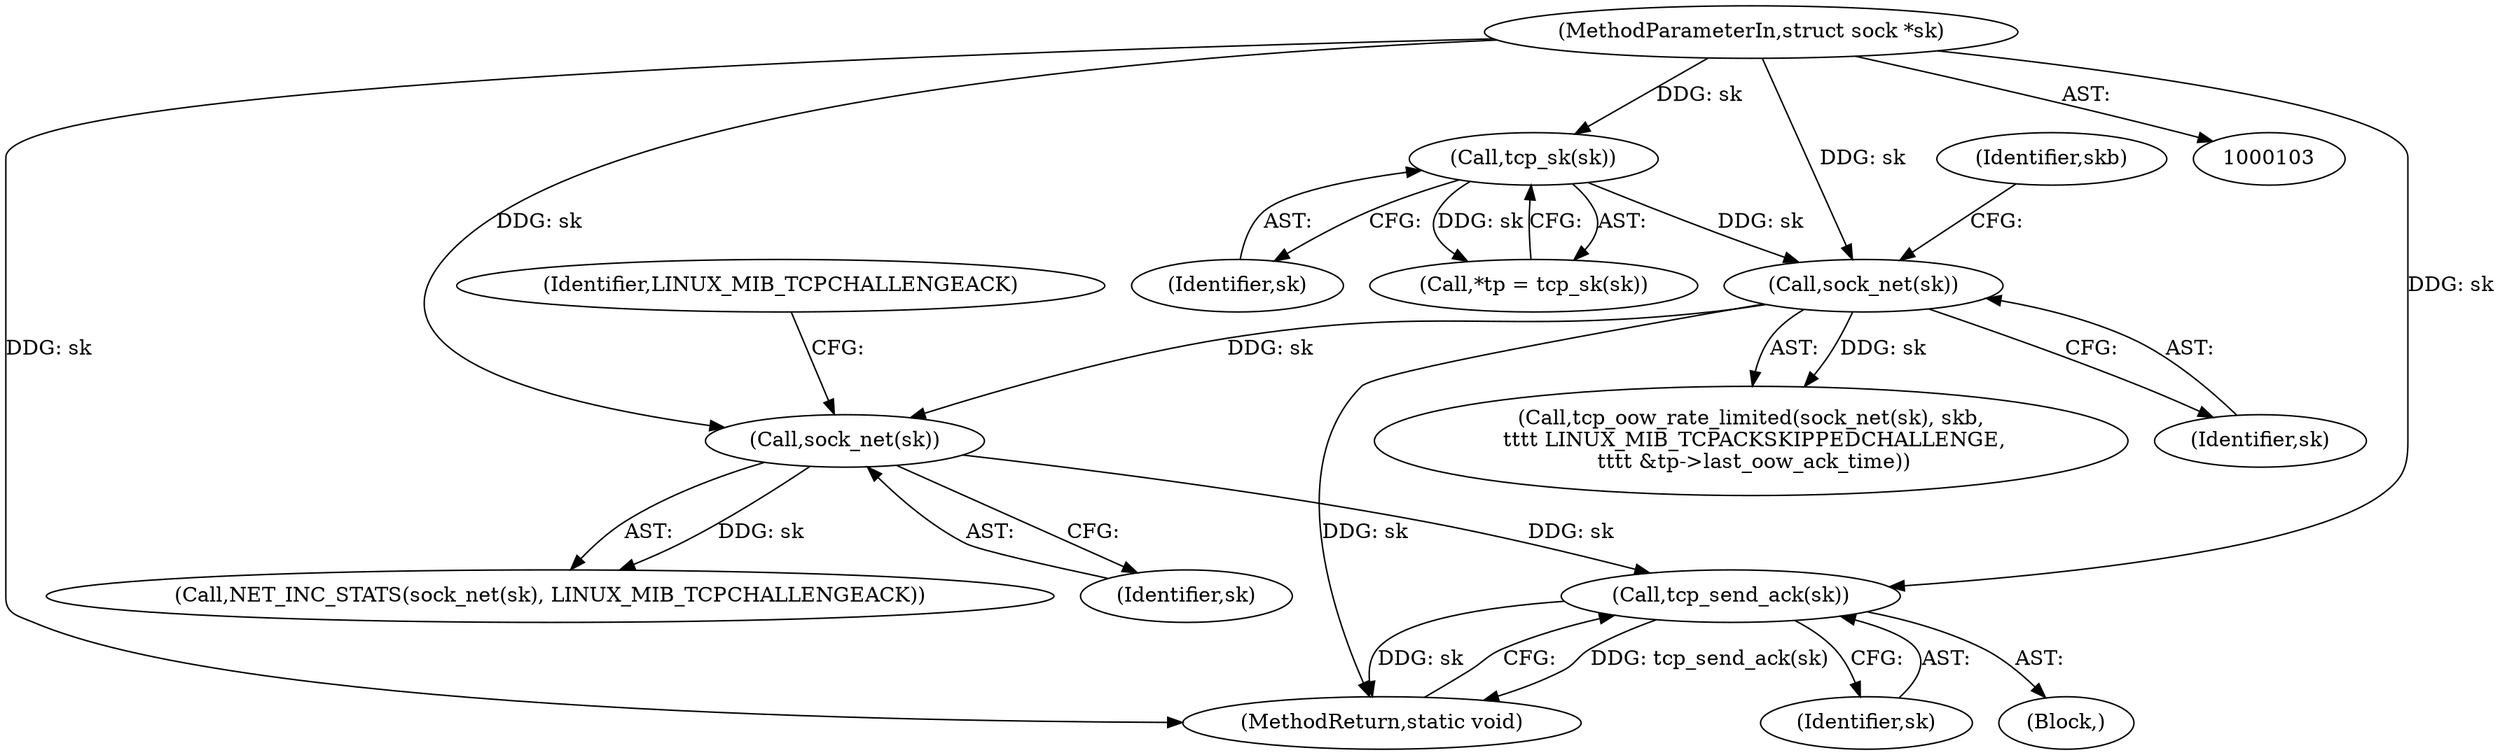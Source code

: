 digraph "0_linux_75ff39ccc1bd5d3c455b6822ab09e533c551f758@API" {
"1000152" [label="(Call,tcp_send_ack(sk))"];
"1000149" [label="(Call,sock_net(sk))"];
"1000117" [label="(Call,sock_net(sk))"];
"1000112" [label="(Call,tcp_sk(sk))"];
"1000104" [label="(MethodParameterIn,struct sock *sk)"];
"1000113" [label="(Identifier,sk)"];
"1000153" [label="(Identifier,sk)"];
"1000147" [label="(Block,)"];
"1000151" [label="(Identifier,LINUX_MIB_TCPCHALLENGEACK)"];
"1000119" [label="(Identifier,skb)"];
"1000149" [label="(Call,sock_net(sk))"];
"1000104" [label="(MethodParameterIn,struct sock *sk)"];
"1000148" [label="(Call,NET_INC_STATS(sock_net(sk), LINUX_MIB_TCPCHALLENGEACK))"];
"1000152" [label="(Call,tcp_send_ack(sk))"];
"1000150" [label="(Identifier,sk)"];
"1000110" [label="(Call,*tp = tcp_sk(sk))"];
"1000116" [label="(Call,tcp_oow_rate_limited(sock_net(sk), skb,\n \t\t\t\t LINUX_MIB_TCPACKSKIPPEDCHALLENGE,\n \t\t\t\t &tp->last_oow_ack_time))"];
"1000118" [label="(Identifier,sk)"];
"1000112" [label="(Call,tcp_sk(sk))"];
"1000154" [label="(MethodReturn,static void)"];
"1000117" [label="(Call,sock_net(sk))"];
"1000152" -> "1000147"  [label="AST: "];
"1000152" -> "1000153"  [label="CFG: "];
"1000153" -> "1000152"  [label="AST: "];
"1000154" -> "1000152"  [label="CFG: "];
"1000152" -> "1000154"  [label="DDG: tcp_send_ack(sk)"];
"1000152" -> "1000154"  [label="DDG: sk"];
"1000149" -> "1000152"  [label="DDG: sk"];
"1000104" -> "1000152"  [label="DDG: sk"];
"1000149" -> "1000148"  [label="AST: "];
"1000149" -> "1000150"  [label="CFG: "];
"1000150" -> "1000149"  [label="AST: "];
"1000151" -> "1000149"  [label="CFG: "];
"1000149" -> "1000148"  [label="DDG: sk"];
"1000117" -> "1000149"  [label="DDG: sk"];
"1000104" -> "1000149"  [label="DDG: sk"];
"1000117" -> "1000116"  [label="AST: "];
"1000117" -> "1000118"  [label="CFG: "];
"1000118" -> "1000117"  [label="AST: "];
"1000119" -> "1000117"  [label="CFG: "];
"1000117" -> "1000154"  [label="DDG: sk"];
"1000117" -> "1000116"  [label="DDG: sk"];
"1000112" -> "1000117"  [label="DDG: sk"];
"1000104" -> "1000117"  [label="DDG: sk"];
"1000112" -> "1000110"  [label="AST: "];
"1000112" -> "1000113"  [label="CFG: "];
"1000113" -> "1000112"  [label="AST: "];
"1000110" -> "1000112"  [label="CFG: "];
"1000112" -> "1000110"  [label="DDG: sk"];
"1000104" -> "1000112"  [label="DDG: sk"];
"1000104" -> "1000103"  [label="AST: "];
"1000104" -> "1000154"  [label="DDG: sk"];
}
